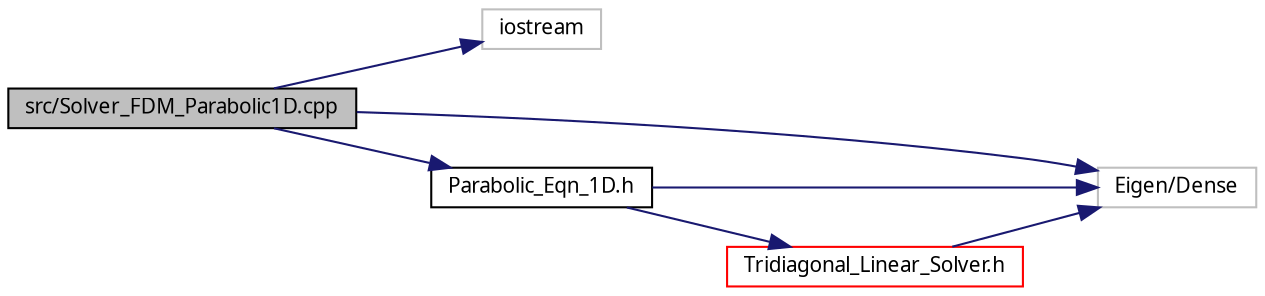 digraph G
{
  edge [fontname="FreeSans.ttf",fontsize=10,labelfontname="FreeSans.ttf",labelfontsize=10];
  node [fontname="FreeSans.ttf",fontsize=10,shape=record];
  rankdir=LR;
  Node1 [label="src/Solver_FDM_Parabolic1D.cpp",height=0.2,width=0.4,color="black", fillcolor="grey75", style="filled" fontcolor="black"];
  Node1 -> Node2 [color="midnightblue",fontsize=10,style="solid"];
  Node2 [label="iostream",height=0.2,width=0.4,color="grey75", fillcolor="white", style="filled"];
  Node1 -> Node3 [color="midnightblue",fontsize=10,style="solid"];
  Node3 [label="Eigen/Dense",height=0.2,width=0.4,color="grey75", fillcolor="white", style="filled"];
  Node1 -> Node4 [color="midnightblue",fontsize=10,style="solid"];
  Node4 [label="Parabolic_Eqn_1D.h",height=0.2,width=0.4,color="black", fillcolor="white", style="filled",URL="$Parabolic__Eqn__1D_8h.html"];
  Node4 -> Node3 [color="midnightblue",fontsize=10,style="solid"];
  Node4 -> Node5 [color="midnightblue",fontsize=10,style="solid"];
  Node5 [label="Tridiagonal_Linear_Solver.h",height=0.2,width=0.4,color="red", fillcolor="white", style="filled",URL="$Tridiagonal__Linear__Solver_8h.html"];
  Node5 -> Node3 [color="midnightblue",fontsize=10,style="solid"];
}
